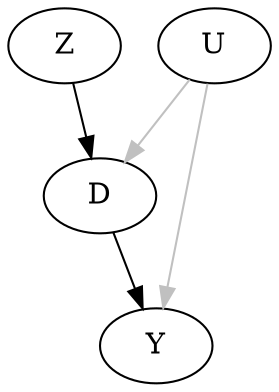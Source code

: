 digraph ivdag {
  graph [layout = dot]

  edge [color = black]
  Z -> D
  D -> Y

  edge [color = gray]
  U -> D
  U -> Y

}
